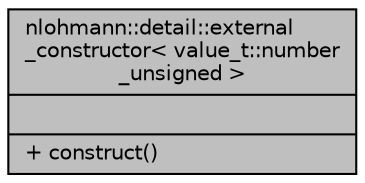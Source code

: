 digraph "nlohmann::detail::external_constructor&lt; value_t::number_unsigned &gt;"
{
 // INTERACTIVE_SVG=YES
  bgcolor="transparent";
  edge [fontname="Helvetica",fontsize="10",labelfontname="Helvetica",labelfontsize="10"];
  node [fontname="Helvetica",fontsize="10",shape=record];
  Node1 [label="{nlohmann::detail::external\l_constructor\< value_t::number\l_unsigned \>\n||+ construct()\l}",height=0.2,width=0.4,color="black", fillcolor="grey75", style="filled" fontcolor="black"];
}
